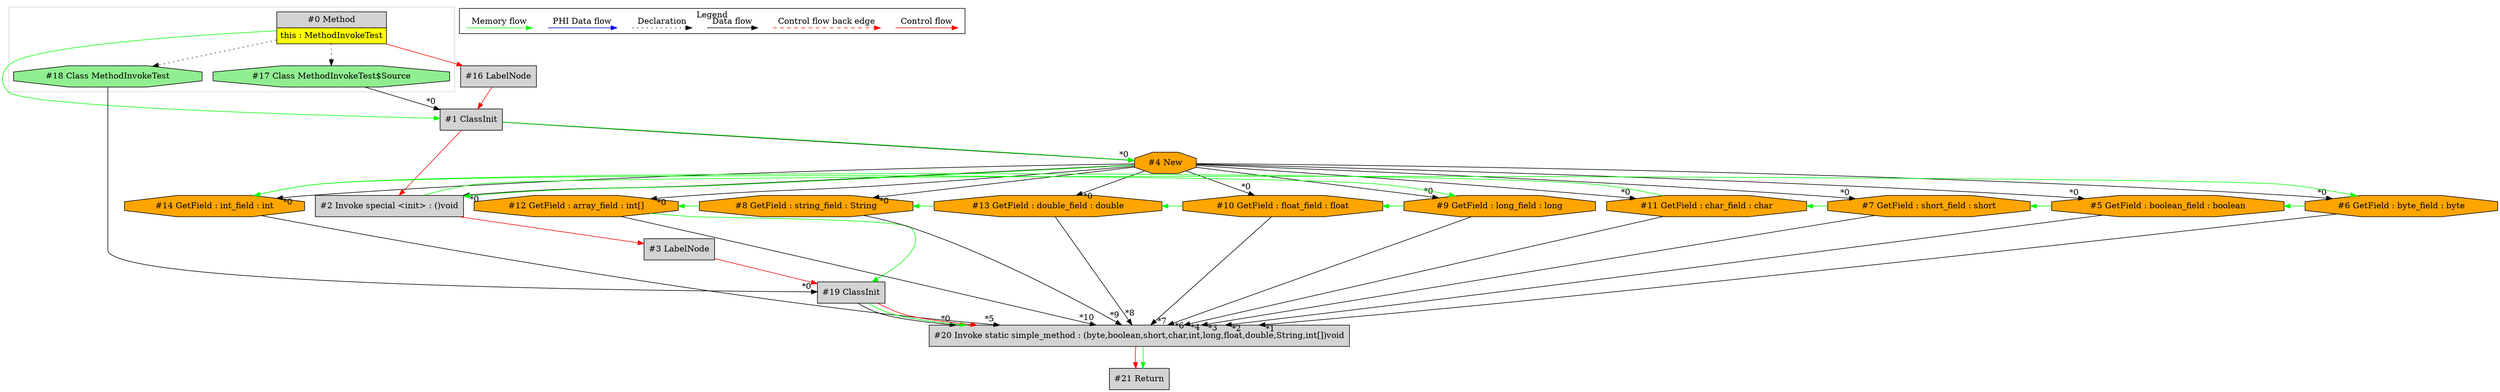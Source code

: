 digraph {
 node0[margin="0", label=<<table border="0" cellborder="1" cellspacing="0" cellpadding="5"><tr><td colspan="1">#0 Method</td></tr><tr><td port="prj15" bgcolor="yellow">this : MethodInvokeTest</td></tr></table>>,shape=none, fillcolor=lightgrey, style=filled];
 node1[label="#1 ClassInit",shape=box, fillcolor=lightgrey, style=filled];
 node17 -> node1[headlabel="*0", labeldistance=2];
 node16 -> node1[labeldistance=2, color=red, fontcolor=red];
 node0 -> node1[labeldistance=2, color=green, constraint=false];
 node16[label="#16 LabelNode",shape=box, fillcolor=lightgrey, style=filled];
 node0 -> node16[labeldistance=2, color=red, fontcolor=red];
 node17[label="#17 Class MethodInvokeTest$Source",shape=octagon, fillcolor=lightgreen, style=filled];
 node0 -> node17[style=dotted];
 node4[label="#4 New",shape=octagon, fillcolor=orange, style=filled];
 node1 -> node4[headlabel="*0", labeldistance=2];
 node1 -> node4[labeldistance=2, color=green, constraint=false];
 node14[label="#14 GetField : int_field : int",shape=octagon, fillcolor=orange, style=filled];
 node4 -> node14[headlabel="*0", labeldistance=2];
 node11 -> node14[labeldistance=2, color=green, constraint=false];
 node11[label="#11 GetField : char_field : char",shape=octagon, fillcolor=orange, style=filled];
 node4 -> node11[headlabel="*0", labeldistance=2];
 node7 -> node11[labeldistance=2, color=green, constraint=false];
 node7[label="#7 GetField : short_field : short",shape=octagon, fillcolor=orange, style=filled];
 node4 -> node7[headlabel="*0", labeldistance=2];
 node5 -> node7[labeldistance=2, color=green, constraint=false];
 node5[label="#5 GetField : boolean_field : boolean",shape=octagon, fillcolor=orange, style=filled];
 node4 -> node5[headlabel="*0", labeldistance=2];
 node6 -> node5[labeldistance=2, color=green, constraint=false];
 node6[label="#6 GetField : byte_field : byte",shape=octagon, fillcolor=orange, style=filled];
 node4 -> node6[headlabel="*0", labeldistance=2];
 node2 -> node6[labeldistance=2, color=green, constraint=false];
 node2[label="#2 Invoke special <init> : ()void",shape=box, fillcolor=lightgrey, style=filled];
 node4 -> node2[headlabel="*0", labeldistance=2];
 node1 -> node2[labeldistance=2, color=red, fontcolor=red];
 node4 -> node2[labeldistance=2, color=green, constraint=false];
 node3[label="#3 LabelNode",shape=box, fillcolor=lightgrey, style=filled];
 node2 -> node3[labeldistance=2, color=red, fontcolor=red];
 node19[label="#19 ClassInit",shape=box, fillcolor=lightgrey, style=filled];
 node18 -> node19[headlabel="*0", labeldistance=2];
 node12 -> node19[labeldistance=2, color=green, constraint=false];
 node3 -> node19[labeldistance=2, color=red, fontcolor=red];
 node12[label="#12 GetField : array_field : int[]",shape=octagon, fillcolor=orange, style=filled];
 node4 -> node12[headlabel="*0", labeldistance=2];
 node8 -> node12[labeldistance=2, color=green, constraint=false];
 node8[label="#8 GetField : string_field : String",shape=octagon, fillcolor=orange, style=filled];
 node4 -> node8[headlabel="*0", labeldistance=2];
 node13 -> node8[labeldistance=2, color=green, constraint=false];
 node13[label="#13 GetField : double_field : double",shape=octagon, fillcolor=orange, style=filled];
 node4 -> node13[headlabel="*0", labeldistance=2];
 node10 -> node13[labeldistance=2, color=green, constraint=false];
 node10[label="#10 GetField : float_field : float",shape=octagon, fillcolor=orange, style=filled];
 node4 -> node10[headlabel="*0", labeldistance=2];
 node9 -> node10[labeldistance=2, color=green, constraint=false];
 node9[label="#9 GetField : long_field : long",shape=octagon, fillcolor=orange, style=filled];
 node4 -> node9[headlabel="*0", labeldistance=2];
 node14 -> node9[labeldistance=2, color=green, constraint=false];
 node20[label="#20 Invoke static simple_method : (byte,boolean,short,char,int,long,float,double,String,int[])void",shape=box, fillcolor=lightgrey, style=filled];
 node19 -> node20[headlabel="*0", labeldistance=2];
 node6 -> node20[headlabel="*1", labeldistance=2];
 node5 -> node20[headlabel="*2", labeldistance=2];
 node7 -> node20[headlabel="*3", labeldistance=2];
 node11 -> node20[headlabel="*4", labeldistance=2];
 node14 -> node20[headlabel="*5", labeldistance=2];
 node9 -> node20[headlabel="*6", labeldistance=2];
 node10 -> node20[headlabel="*7", labeldistance=2];
 node13 -> node20[headlabel="*8", labeldistance=2];
 node8 -> node20[headlabel="*9", labeldistance=2];
 node12 -> node20[headlabel="*10", labeldistance=2];
 node19 -> node20[labeldistance=2, color=green, constraint=false];
 node19 -> node20[labeldistance=2, color=red, fontcolor=red];
 node21[label="#21 Return",shape=box, fillcolor=lightgrey, style=filled];
 node20 -> node21[labeldistance=2, color=red, fontcolor=red];
 node20 -> node21[labeldistance=2, color=green, constraint=false];
 node18[label="#18 Class MethodInvokeTest",shape=octagon, fillcolor=lightgreen, style=filled];
 node0 -> node18[style=dotted];
 subgraph cluster_0 {
  color=lightgray;
  node0;
  node17;
  node18;
 }
 subgraph cluster_000 {
  label = "Legend";
  node [shape=point]
  {
   rank=same;
   c0 [style = invis];
   c1 [style = invis];
   c2 [style = invis];
   c3 [style = invis];
   d0 [style = invis];
   d1 [style = invis];
   d2 [style = invis];
   d3 [style = invis];
   d4 [style = invis];
   d5 [style = invis];
   d6 [style = invis];
   d7 [style = invis];
  }
  c0 -> c1 [label="Control flow", style=solid, color=red]
  c2 -> c3 [label="Control flow back edge", style=dashed, color=red]
  d0 -> d1 [label="Data flow"]
  d2 -> d3 [label="Declaration", style=dotted]
  d4 -> d5 [label="PHI Data flow", color=blue]
  d6 -> d7 [label="Memory flow", color=green]
 }

}
